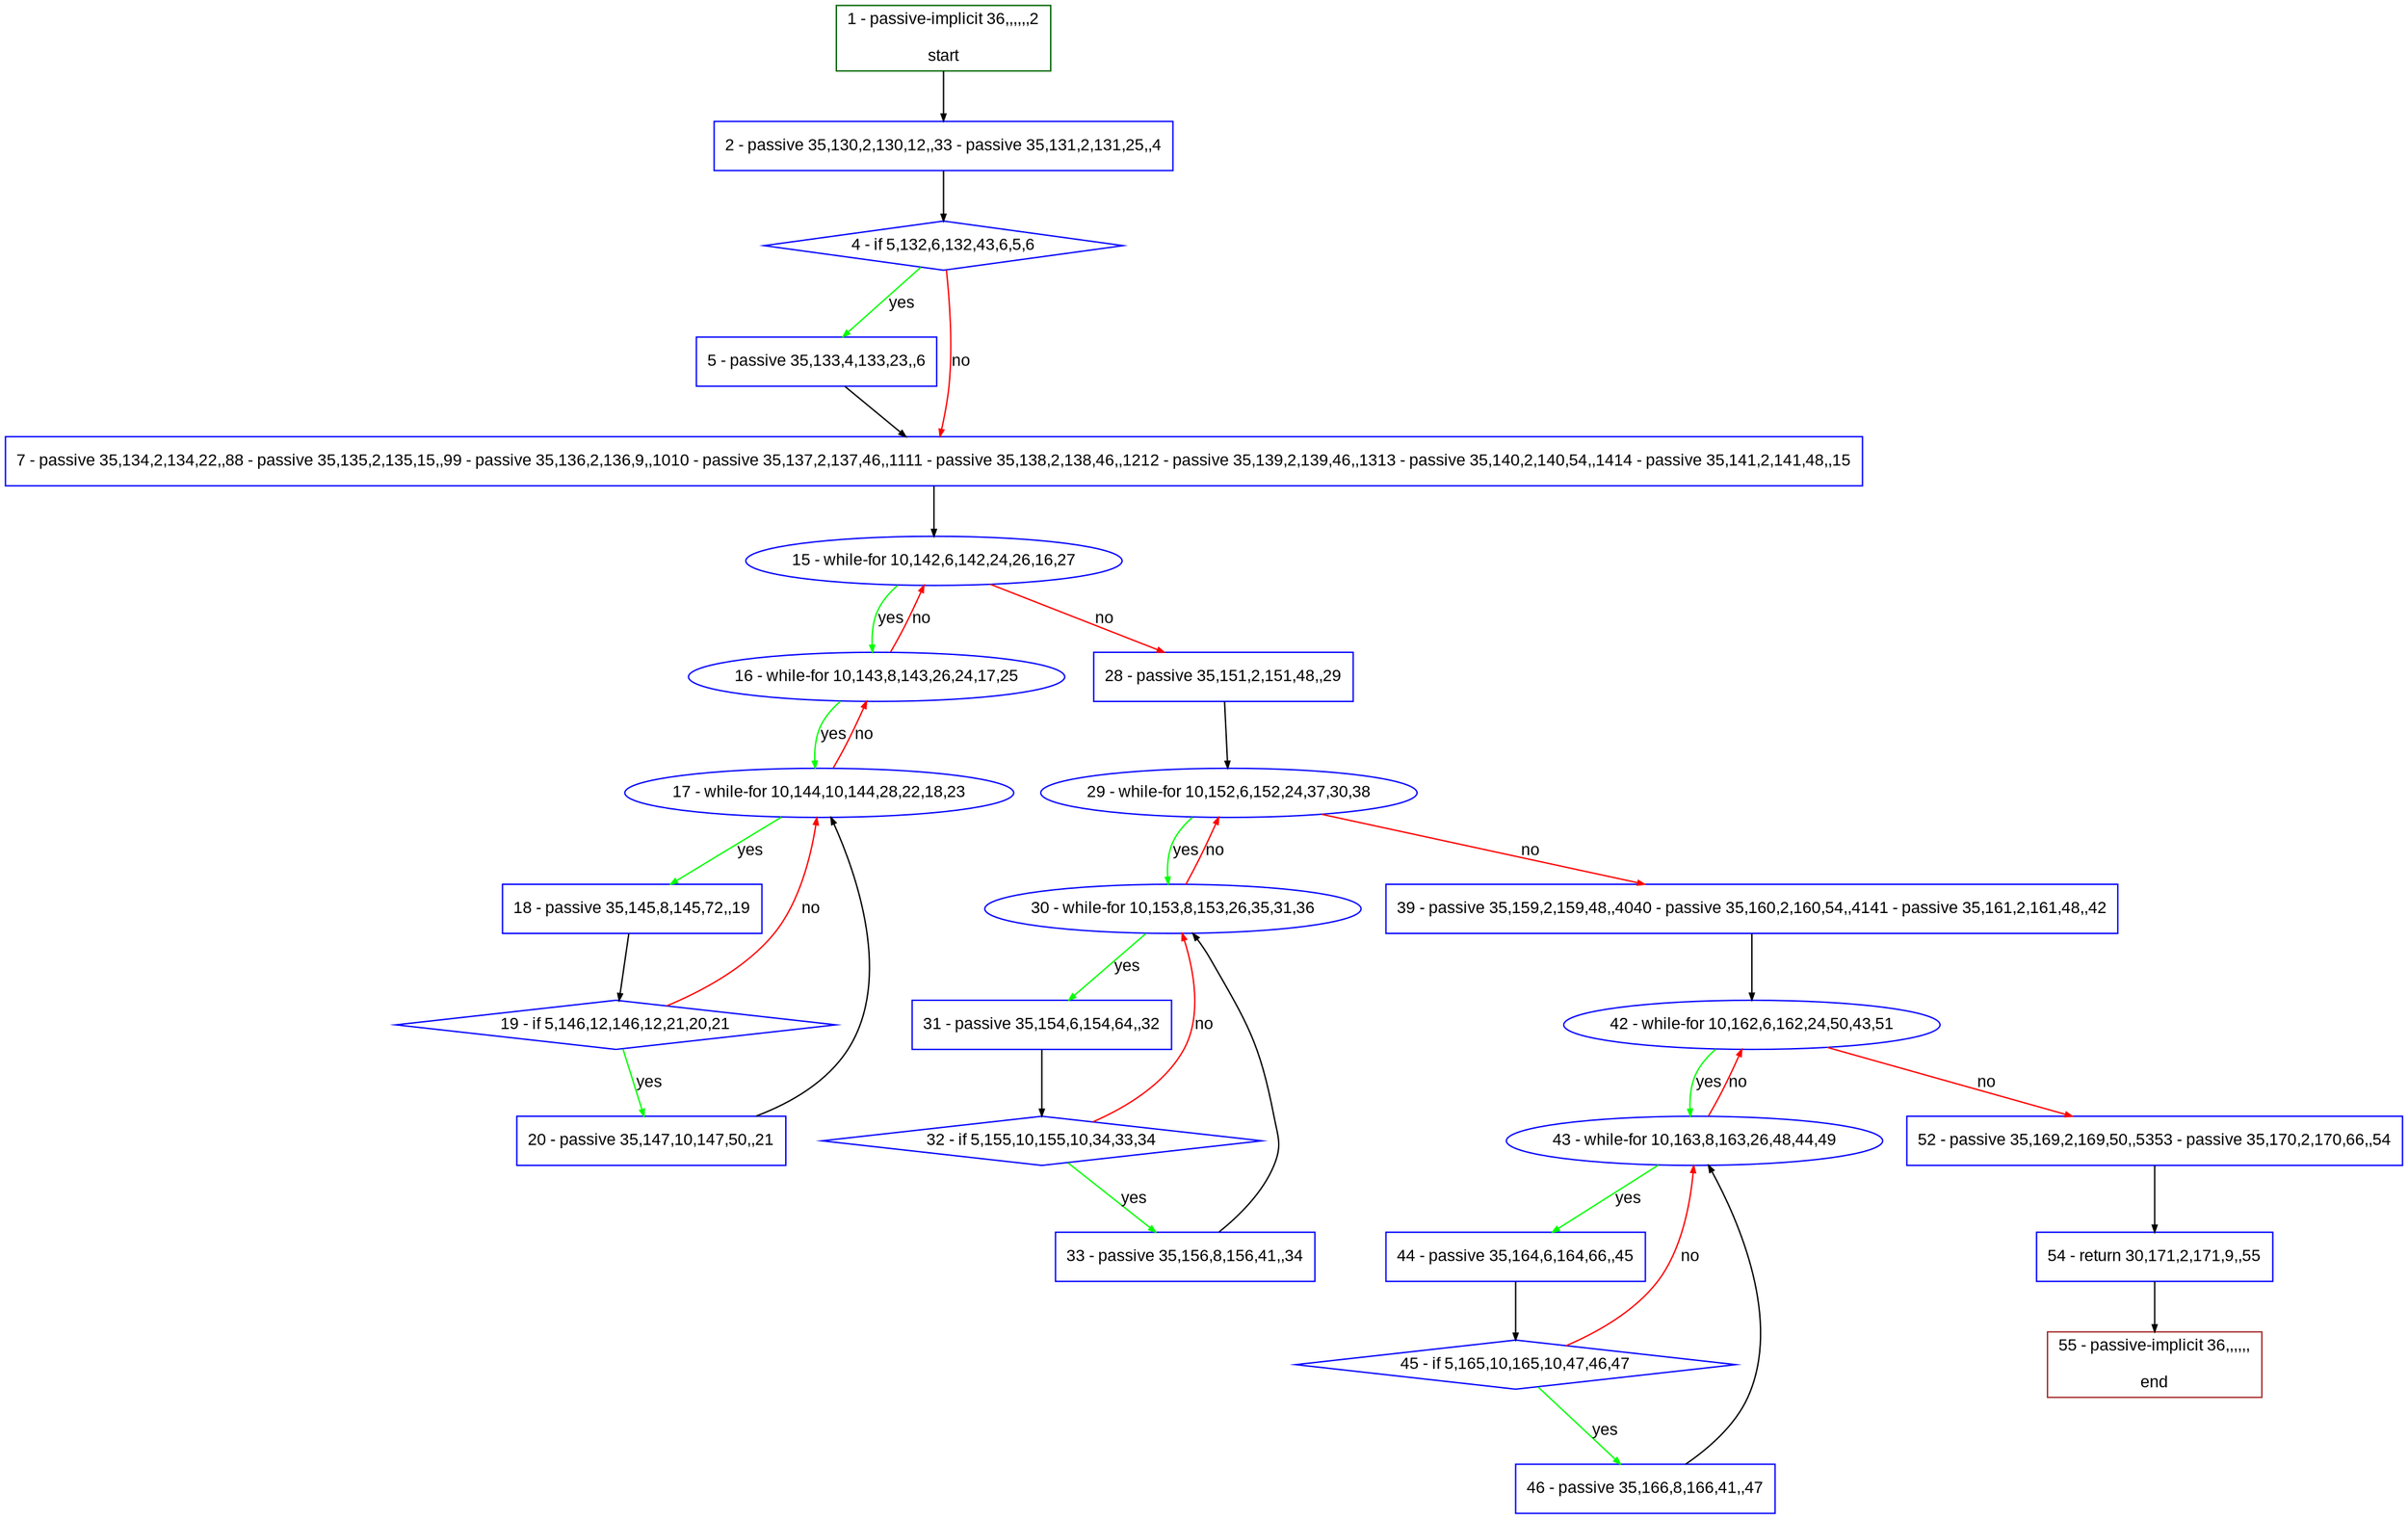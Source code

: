 digraph "" {
  graph [pack="true", label="", fontsize="12", packmode="clust", fontname="Arial", fillcolor="#FFFFCC", bgcolor="white", style="rounded,filled", compound="true"];
  node [node_initialized="no", label="", color="grey", fontsize="12", fillcolor="white", fontname="Arial", style="filled", shape="rectangle", compound="true", fixedsize="false"];
  edge [fontcolor="black", arrowhead="normal", arrowtail="none", arrowsize="0.5", ltail="", label="", color="black", fontsize="12", lhead="", fontname="Arial", dir="forward", compound="true"];
  __N1 [label="2 - passive 35,130,2,130,12,,33 - passive 35,131,2,131,25,,4", color="#0000ff", fillcolor="#ffffff", style="filled", shape="box"];
  __N2 [label="1 - passive-implicit 36,,,,,,2\n\nstart", color="#006400", fillcolor="#ffffff", style="filled", shape="box"];
  __N3 [label="4 - if 5,132,6,132,43,6,5,6", color="#0000ff", fillcolor="#ffffff", style="filled", shape="diamond"];
  __N4 [label="5 - passive 35,133,4,133,23,,6", color="#0000ff", fillcolor="#ffffff", style="filled", shape="box"];
  __N5 [label="7 - passive 35,134,2,134,22,,88 - passive 35,135,2,135,15,,99 - passive 35,136,2,136,9,,1010 - passive 35,137,2,137,46,,1111 - passive 35,138,2,138,46,,1212 - passive 35,139,2,139,46,,1313 - passive 35,140,2,140,54,,1414 - passive 35,141,2,141,48,,15", color="#0000ff", fillcolor="#ffffff", style="filled", shape="box"];
  __N6 [label="15 - while-for 10,142,6,142,24,26,16,27", color="#0000ff", fillcolor="#ffffff", style="filled", shape="oval"];
  __N7 [label="16 - while-for 10,143,8,143,26,24,17,25", color="#0000ff", fillcolor="#ffffff", style="filled", shape="oval"];
  __N8 [label="28 - passive 35,151,2,151,48,,29", color="#0000ff", fillcolor="#ffffff", style="filled", shape="box"];
  __N9 [label="17 - while-for 10,144,10,144,28,22,18,23", color="#0000ff", fillcolor="#ffffff", style="filled", shape="oval"];
  __N10 [label="18 - passive 35,145,8,145,72,,19", color="#0000ff", fillcolor="#ffffff", style="filled", shape="box"];
  __N11 [label="19 - if 5,146,12,146,12,21,20,21", color="#0000ff", fillcolor="#ffffff", style="filled", shape="diamond"];
  __N12 [label="20 - passive 35,147,10,147,50,,21", color="#0000ff", fillcolor="#ffffff", style="filled", shape="box"];
  __N13 [label="29 - while-for 10,152,6,152,24,37,30,38", color="#0000ff", fillcolor="#ffffff", style="filled", shape="oval"];
  __N14 [label="30 - while-for 10,153,8,153,26,35,31,36", color="#0000ff", fillcolor="#ffffff", style="filled", shape="oval"];
  __N15 [label="39 - passive 35,159,2,159,48,,4040 - passive 35,160,2,160,54,,4141 - passive 35,161,2,161,48,,42", color="#0000ff", fillcolor="#ffffff", style="filled", shape="box"];
  __N16 [label="31 - passive 35,154,6,154,64,,32", color="#0000ff", fillcolor="#ffffff", style="filled", shape="box"];
  __N17 [label="32 - if 5,155,10,155,10,34,33,34", color="#0000ff", fillcolor="#ffffff", style="filled", shape="diamond"];
  __N18 [label="33 - passive 35,156,8,156,41,,34", color="#0000ff", fillcolor="#ffffff", style="filled", shape="box"];
  __N19 [label="42 - while-for 10,162,6,162,24,50,43,51", color="#0000ff", fillcolor="#ffffff", style="filled", shape="oval"];
  __N20 [label="43 - while-for 10,163,8,163,26,48,44,49", color="#0000ff", fillcolor="#ffffff", style="filled", shape="oval"];
  __N21 [label="52 - passive 35,169,2,169,50,,5353 - passive 35,170,2,170,66,,54", color="#0000ff", fillcolor="#ffffff", style="filled", shape="box"];
  __N22 [label="44 - passive 35,164,6,164,66,,45", color="#0000ff", fillcolor="#ffffff", style="filled", shape="box"];
  __N23 [label="45 - if 5,165,10,165,10,47,46,47", color="#0000ff", fillcolor="#ffffff", style="filled", shape="diamond"];
  __N24 [label="46 - passive 35,166,8,166,41,,47", color="#0000ff", fillcolor="#ffffff", style="filled", shape="box"];
  __N25 [label="54 - return 30,171,2,171,9,,55", color="#0000ff", fillcolor="#ffffff", style="filled", shape="box"];
  __N26 [label="55 - passive-implicit 36,,,,,,\n\nend", color="#a52a2a", fillcolor="#ffffff", style="filled", shape="box"];
  __N2 -> __N1 [arrowhead="normal", arrowtail="none", color="#000000", label="", dir="forward"];
  __N1 -> __N3 [arrowhead="normal", arrowtail="none", color="#000000", label="", dir="forward"];
  __N3 -> __N4 [arrowhead="normal", arrowtail="none", color="#00ff00", label="yes", dir="forward"];
  __N3 -> __N5 [arrowhead="normal", arrowtail="none", color="#ff0000", label="no", dir="forward"];
  __N4 -> __N5 [arrowhead="normal", arrowtail="none", color="#000000", label="", dir="forward"];
  __N5 -> __N6 [arrowhead="normal", arrowtail="none", color="#000000", label="", dir="forward"];
  __N6 -> __N7 [arrowhead="normal", arrowtail="none", color="#00ff00", label="yes", dir="forward"];
  __N7 -> __N6 [arrowhead="normal", arrowtail="none", color="#ff0000", label="no", dir="forward"];
  __N6 -> __N8 [arrowhead="normal", arrowtail="none", color="#ff0000", label="no", dir="forward"];
  __N7 -> __N9 [arrowhead="normal", arrowtail="none", color="#00ff00", label="yes", dir="forward"];
  __N9 -> __N7 [arrowhead="normal", arrowtail="none", color="#ff0000", label="no", dir="forward"];
  __N9 -> __N10 [arrowhead="normal", arrowtail="none", color="#00ff00", label="yes", dir="forward"];
  __N10 -> __N11 [arrowhead="normal", arrowtail="none", color="#000000", label="", dir="forward"];
  __N11 -> __N9 [arrowhead="normal", arrowtail="none", color="#ff0000", label="no", dir="forward"];
  __N11 -> __N12 [arrowhead="normal", arrowtail="none", color="#00ff00", label="yes", dir="forward"];
  __N12 -> __N9 [arrowhead="normal", arrowtail="none", color="#000000", label="", dir="forward"];
  __N8 -> __N13 [arrowhead="normal", arrowtail="none", color="#000000", label="", dir="forward"];
  __N13 -> __N14 [arrowhead="normal", arrowtail="none", color="#00ff00", label="yes", dir="forward"];
  __N14 -> __N13 [arrowhead="normal", arrowtail="none", color="#ff0000", label="no", dir="forward"];
  __N13 -> __N15 [arrowhead="normal", arrowtail="none", color="#ff0000", label="no", dir="forward"];
  __N14 -> __N16 [arrowhead="normal", arrowtail="none", color="#00ff00", label="yes", dir="forward"];
  __N16 -> __N17 [arrowhead="normal", arrowtail="none", color="#000000", label="", dir="forward"];
  __N17 -> __N14 [arrowhead="normal", arrowtail="none", color="#ff0000", label="no", dir="forward"];
  __N17 -> __N18 [arrowhead="normal", arrowtail="none", color="#00ff00", label="yes", dir="forward"];
  __N18 -> __N14 [arrowhead="normal", arrowtail="none", color="#000000", label="", dir="forward"];
  __N15 -> __N19 [arrowhead="normal", arrowtail="none", color="#000000", label="", dir="forward"];
  __N19 -> __N20 [arrowhead="normal", arrowtail="none", color="#00ff00", label="yes", dir="forward"];
  __N20 -> __N19 [arrowhead="normal", arrowtail="none", color="#ff0000", label="no", dir="forward"];
  __N19 -> __N21 [arrowhead="normal", arrowtail="none", color="#ff0000", label="no", dir="forward"];
  __N20 -> __N22 [arrowhead="normal", arrowtail="none", color="#00ff00", label="yes", dir="forward"];
  __N22 -> __N23 [arrowhead="normal", arrowtail="none", color="#000000", label="", dir="forward"];
  __N23 -> __N20 [arrowhead="normal", arrowtail="none", color="#ff0000", label="no", dir="forward"];
  __N23 -> __N24 [arrowhead="normal", arrowtail="none", color="#00ff00", label="yes", dir="forward"];
  __N24 -> __N20 [arrowhead="normal", arrowtail="none", color="#000000", label="", dir="forward"];
  __N21 -> __N25 [arrowhead="normal", arrowtail="none", color="#000000", label="", dir="forward"];
  __N25 -> __N26 [arrowhead="normal", arrowtail="none", color="#000000", label="", dir="forward"];
}
